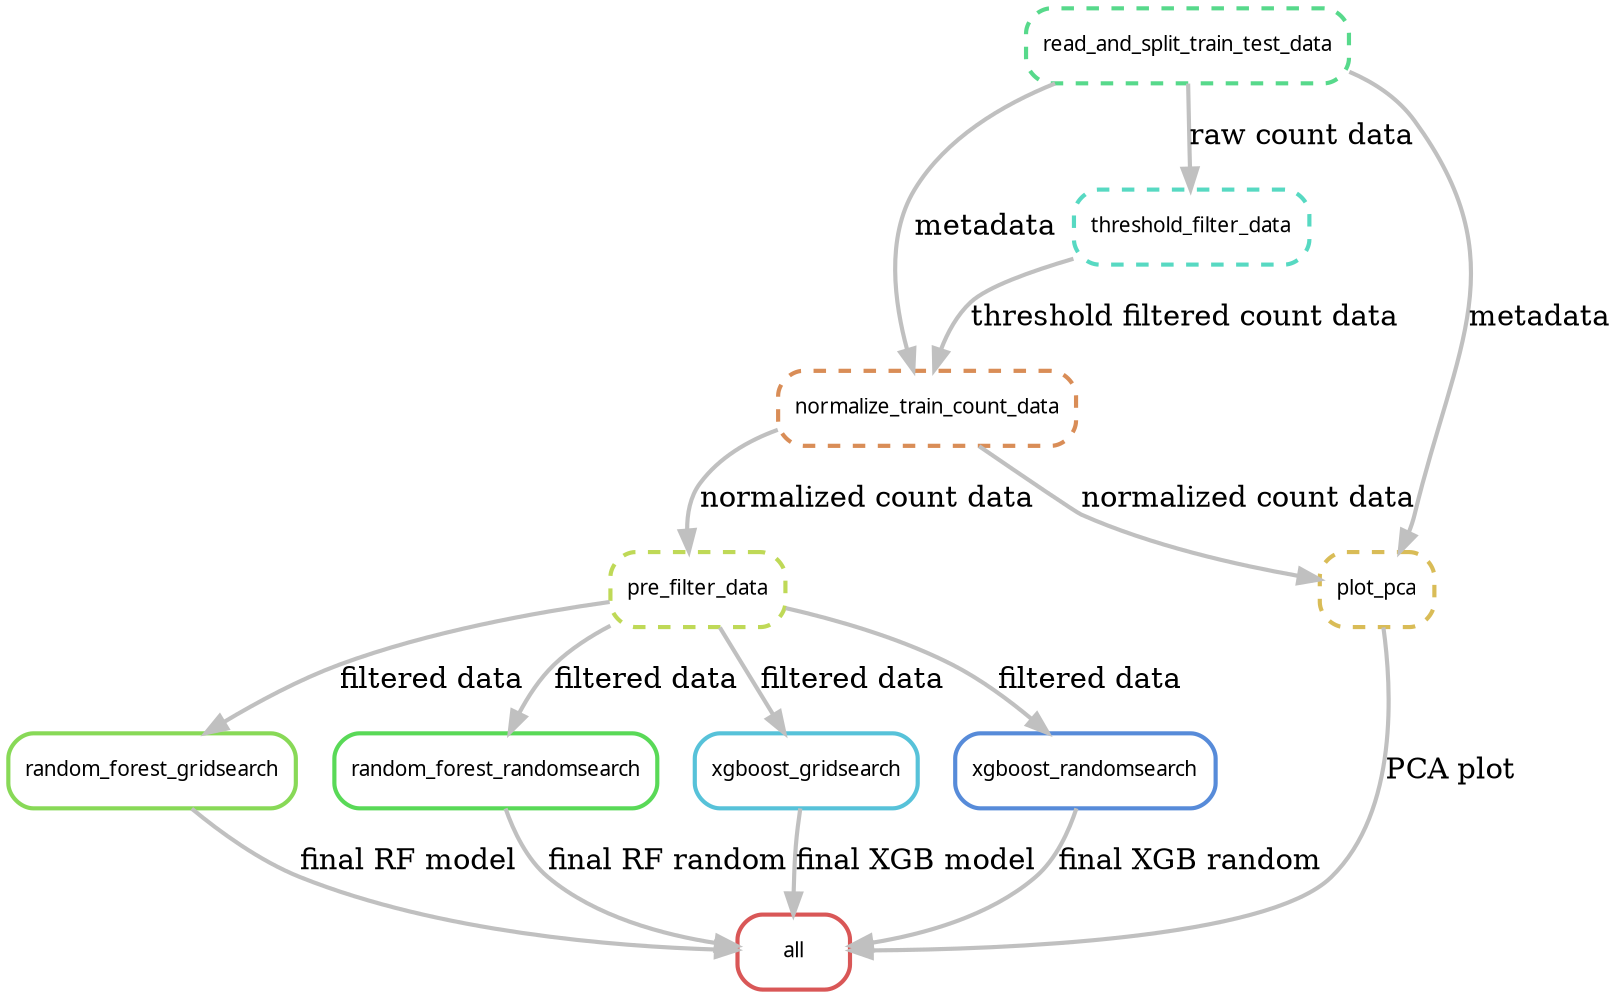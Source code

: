 digraph snakemake_dag {
    graph[bgcolor=white, margin=0];
    node[shape=box, style=rounded, fontname=sans, fontsize=10, penwidth=2];
    edge[penwidth=2, color=grey];

    0[label = "all", color = "0.00 0.6 0.85", style="rounded"];
    1[label = "random_forest_gridsearch", color = "0.27 0.6 0.85", style="rounded"];
    2[label = "pre_filter_data", color = "0.20 0.6 0.85", style="rounded,dashed"];
    3[label = "normalize_train_count_data", color = "0.07 0.6 0.85", style="rounded,dashed"];
    4[label = "threshold_filter_data", color = "0.47 0.6 0.85", style="rounded,dashed"];
    5[label = "read_and_split_train_test_data", color = "0.40 0.6 0.85", style="rounded,dashed"];
    6[label = "random_forest_randomsearch", color = "0.33 0.6 0.85", style="rounded"];
    7[label = "xgboost_gridsearch", color = "0.53 0.6 0.85", style="rounded"];
    8[label = "xgboost_randomsearch", color = "0.60 0.6 0.85", style="rounded"];
    9[label = "plot_pca", color = "0.13 0.6 0.85", style="rounded,dashed"];

    1 -> 0 [label="final RF model"];
    6 -> 0 [label="final RF random"];
    7 -> 0 [label="final XGB model"];
    8 -> 0 [label="final XGB random"];
    9 -> 0 [label="PCA plot"];

    2 -> 1 [label="filtered data"];
    3 -> 2 [label="normalized count data"];
    4 -> 3 [label="threshold filtered count data"];
    5 -> 3 [label="metadata"];
    5 -> 4 [label="raw count data"];

    2 -> 6 [label="filtered data"];
    2 -> 7 [label="filtered data"];
    2 -> 8 [label="filtered data"];
    3 -> 9 [label="normalized count data"];
    5 -> 9 [label="metadata"];
}